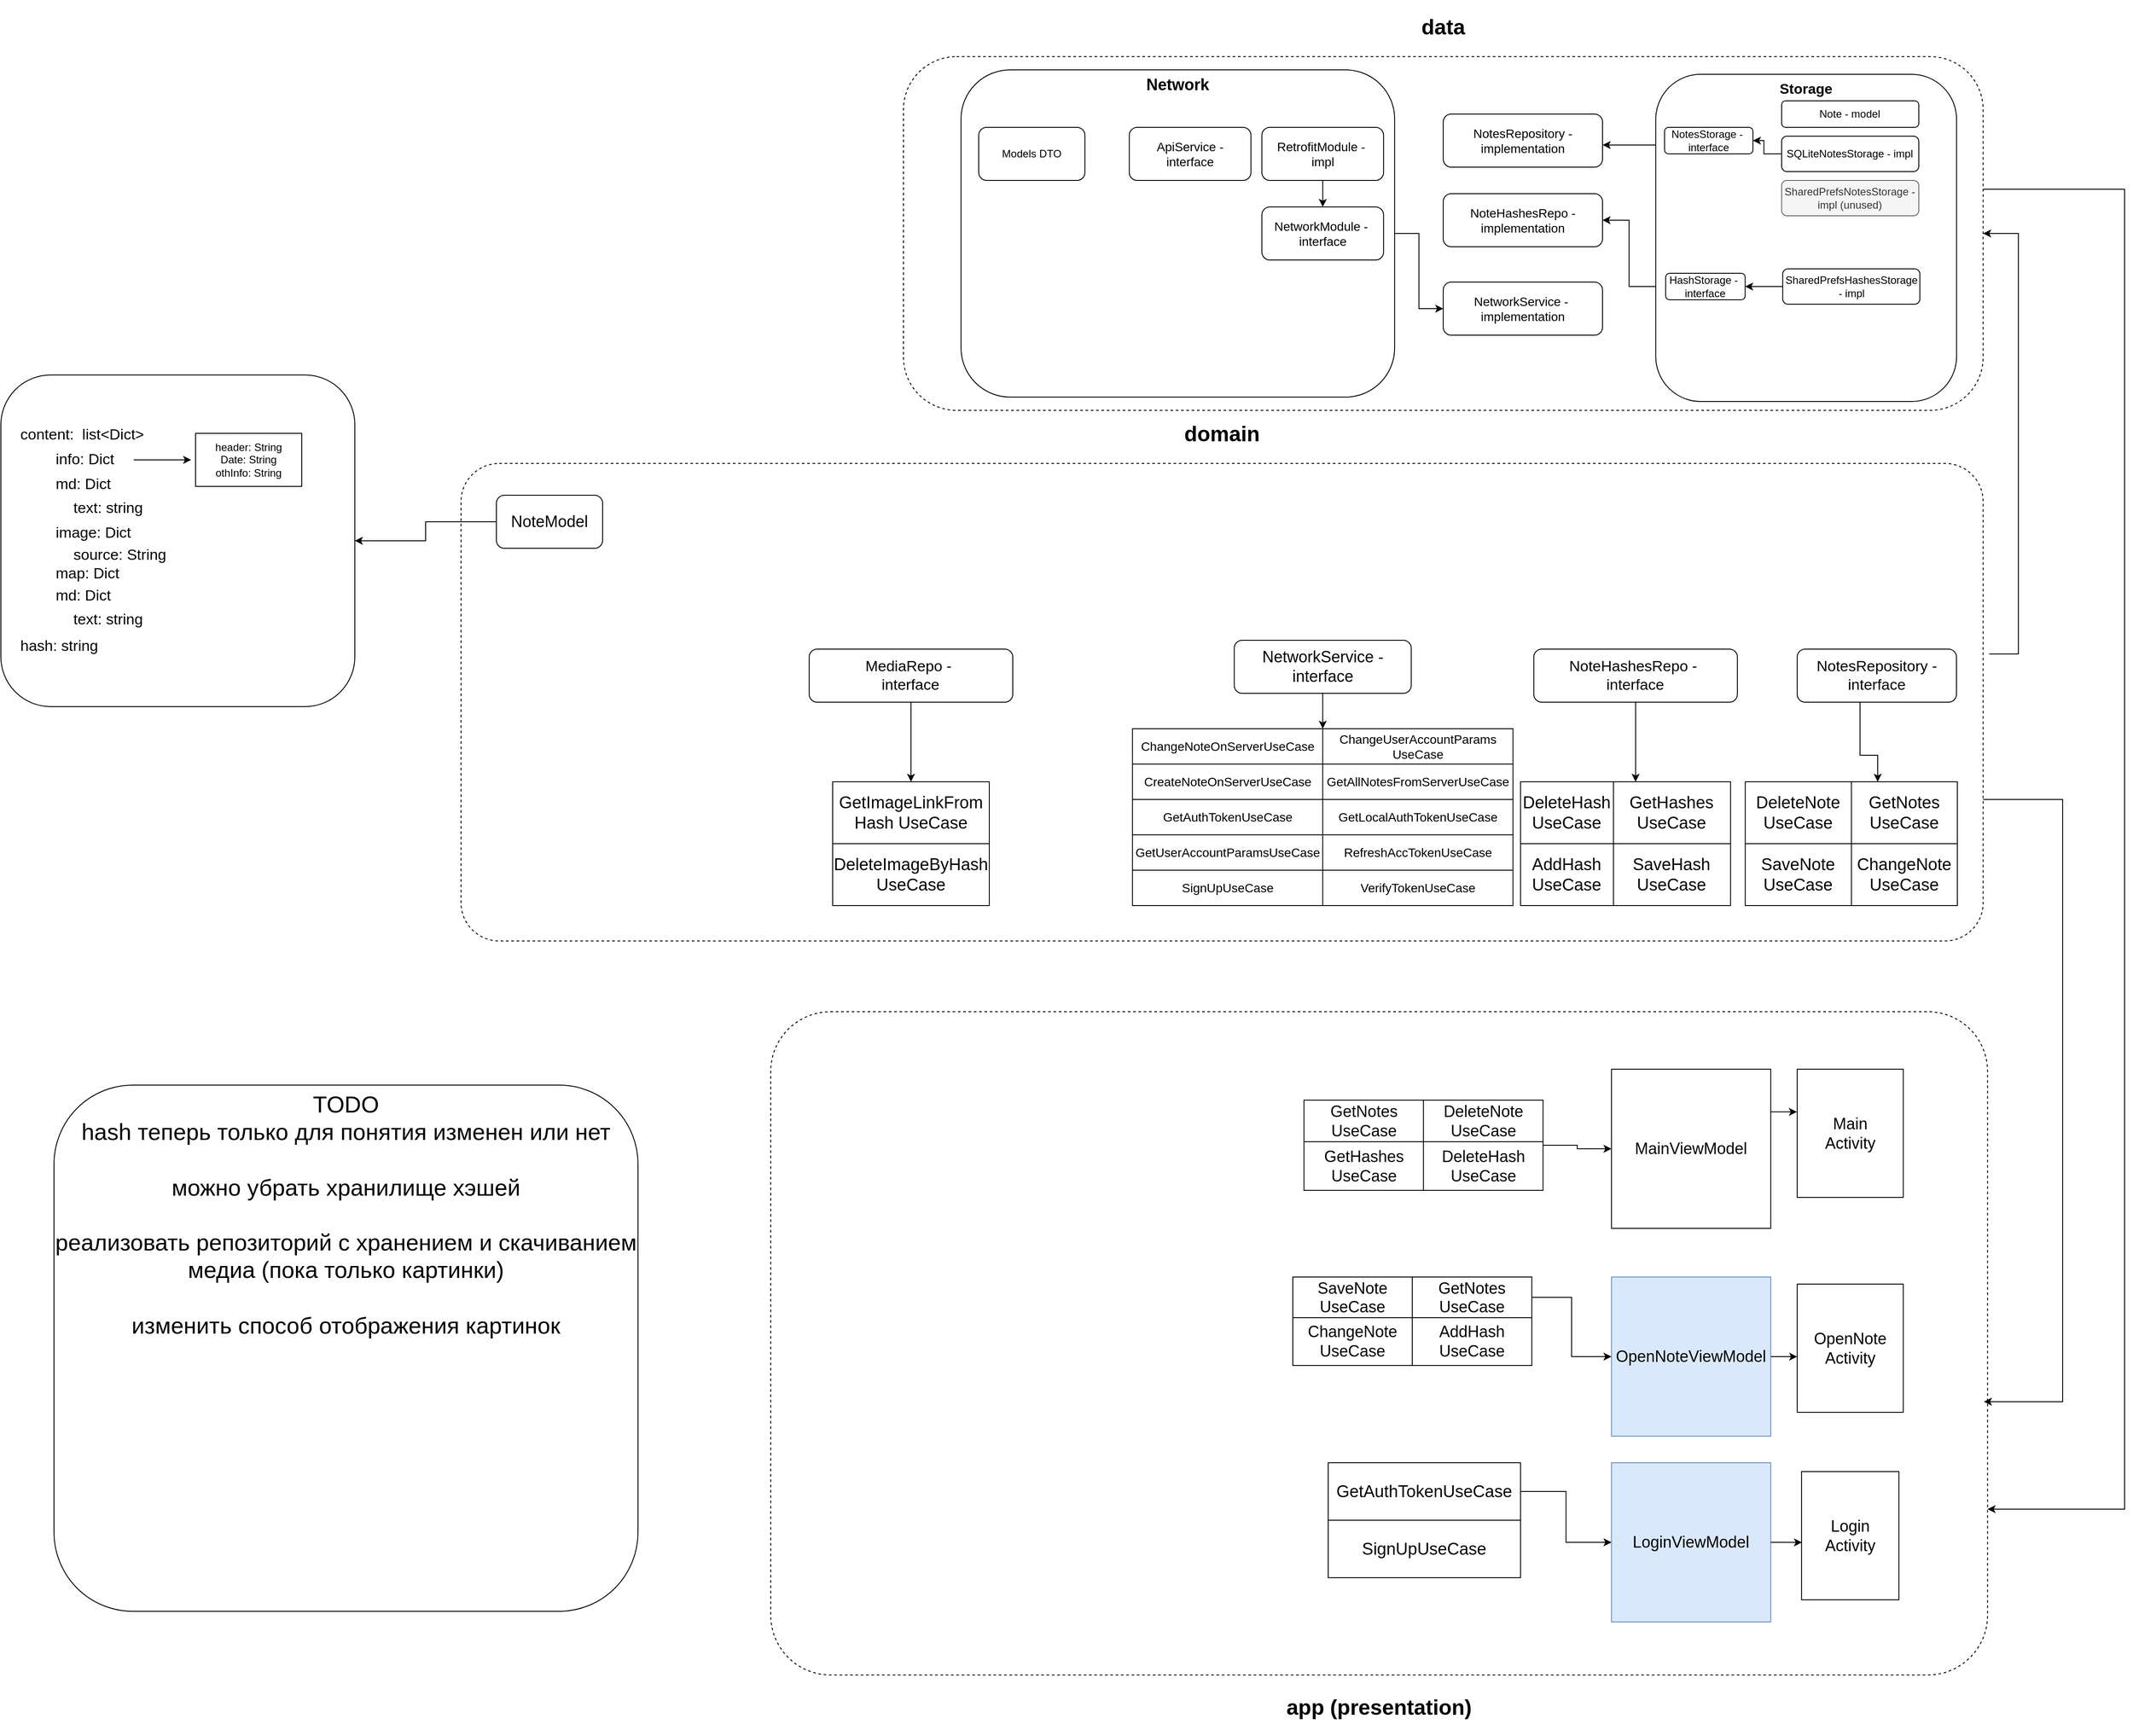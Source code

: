 <mxfile version="24.7.8">
  <diagram name="Page-1" id="bWyQzHT7sADIjTcHKPr8">
    <mxGraphModel dx="5285" dy="3310" grid="1" gridSize="10" guides="1" tooltips="1" connect="1" arrows="1" fold="1" page="1" pageScale="1" pageWidth="850" pageHeight="1100" math="0" shadow="0">
      <root>
        <mxCell id="0" />
        <mxCell id="1" parent="0" />
        <mxCell id="whq08JJ1iCR2-VEgyyAB-30" style="edgeStyle=orthogonalEdgeStyle;rounded=0;orthogonalLoop=1;jettySize=auto;html=1;entryX=1;entryY=0.5;entryDx=0;entryDy=0;exitX=1.004;exitY=0.399;exitDx=0;exitDy=0;exitPerimeter=0;" parent="1" source="whq08JJ1iCR2-VEgyyAB-1" target="whq08JJ1iCR2-VEgyyAB-4" edge="1">
          <mxGeometry relative="1" as="geometry">
            <mxPoint x="630.14" y="-606.842" as="targetPoint" />
            <Array as="points">
              <mxPoint x="630" y="-234" />
              <mxPoint x="630" y="-710" />
            </Array>
          </mxGeometry>
        </mxCell>
        <mxCell id="whq08JJ1iCR2-VEgyyAB-1" value="&lt;h1&gt;domain&lt;/h1&gt;" style="rounded=1;whiteSpace=wrap;html=1;arcSize=8;glass=0;shadow=0;dashed=1;verticalAlign=bottom;labelPosition=center;verticalLabelPosition=top;align=center;" parent="1" vertex="1">
          <mxGeometry x="-1130" y="-450" width="1720.14" height="540" as="geometry" />
        </mxCell>
        <mxCell id="whq08JJ1iCR2-VEgyyAB-2" value="&lt;h1&gt;&lt;br&gt;&lt;/h1&gt;" style="text;html=1;align=center;verticalAlign=middle;whiteSpace=wrap;rounded=0;" parent="1" vertex="1">
          <mxGeometry x="-237.36" y="-300" width="60" height="30" as="geometry" />
        </mxCell>
        <mxCell id="whq08JJ1iCR2-VEgyyAB-3" value="&lt;h1&gt;app (presentation)&lt;/h1&gt;" style="rounded=1;whiteSpace=wrap;html=1;dashed=1;labelPosition=center;verticalLabelPosition=bottom;align=center;verticalAlign=top;arcSize=9;" parent="1" vertex="1">
          <mxGeometry x="-780" y="170" width="1375.14" height="750" as="geometry" />
        </mxCell>
        <mxCell id="guHGlAooCnCdzS0gRjWN-18" style="edgeStyle=orthogonalEdgeStyle;rounded=0;orthogonalLoop=1;jettySize=auto;html=1;entryX=1;entryY=0.75;entryDx=0;entryDy=0;" parent="1" source="whq08JJ1iCR2-VEgyyAB-4" target="whq08JJ1iCR2-VEgyyAB-3" edge="1">
          <mxGeometry relative="1" as="geometry">
            <Array as="points">
              <mxPoint x="750" y="-760" />
              <mxPoint x="750" y="732" />
            </Array>
          </mxGeometry>
        </mxCell>
        <mxCell id="whq08JJ1iCR2-VEgyyAB-4" value="&lt;h1&gt;data&lt;/h1&gt;" style="rounded=1;whiteSpace=wrap;html=1;dashed=1;verticalAlign=bottom;labelPosition=center;verticalLabelPosition=top;align=center;" parent="1" vertex="1">
          <mxGeometry x="-630" y="-910" width="1220.14" height="400" as="geometry" />
        </mxCell>
        <mxCell id="whq08JJ1iCR2-VEgyyAB-6" value="&lt;h1&gt;&lt;br&gt;&lt;/h1&gt;" style="text;html=1;align=center;verticalAlign=middle;whiteSpace=wrap;rounded=0;" parent="1" vertex="1">
          <mxGeometry x="-97.36" y="-900" width="60" height="30" as="geometry" />
        </mxCell>
        <mxCell id="whq08JJ1iCR2-VEgyyAB-7" value="MainViewModel" style="whiteSpace=wrap;html=1;aspect=fixed;fontSize=18;" parent="1" vertex="1">
          <mxGeometry x="170.14" y="235" width="180" height="180" as="geometry" />
        </mxCell>
        <mxCell id="whq08JJ1iCR2-VEgyyAB-10" value="&lt;div&gt;Main&lt;/div&gt;Activity" style="rounded=0;whiteSpace=wrap;html=1;fontSize=18;" parent="1" vertex="1">
          <mxGeometry x="380" y="235" width="119.86" height="145" as="geometry" />
        </mxCell>
        <mxCell id="whq08JJ1iCR2-VEgyyAB-11" style="edgeStyle=orthogonalEdgeStyle;rounded=0;orthogonalLoop=1;jettySize=auto;html=1;entryX=-0.003;entryY=0.333;entryDx=0;entryDy=0;entryPerimeter=0;" parent="1" source="whq08JJ1iCR2-VEgyyAB-7" target="whq08JJ1iCR2-VEgyyAB-10" edge="1">
          <mxGeometry relative="1" as="geometry">
            <Array as="points">
              <mxPoint x="370" y="283" />
            </Array>
          </mxGeometry>
        </mxCell>
        <mxCell id="nJfbXMA3p8EvK4-jfLP--117" style="edgeStyle=orthogonalEdgeStyle;rounded=0;orthogonalLoop=1;jettySize=auto;html=1;" parent="1" source="whq08JJ1iCR2-VEgyyAB-14" target="2Rigy6pvWdA46O6RYZbQ-4" edge="1">
          <mxGeometry relative="1" as="geometry">
            <Array as="points">
              <mxPoint x="451.01" y="-120" />
              <mxPoint x="471.01" y="-120" />
            </Array>
          </mxGeometry>
        </mxCell>
        <mxCell id="whq08JJ1iCR2-VEgyyAB-14" value="NotesRepository - interface" style="rounded=1;whiteSpace=wrap;html=1;fontSize=17;" parent="1" vertex="1">
          <mxGeometry x="380" y="-240" width="180" height="60" as="geometry" />
        </mxCell>
        <mxCell id="whq08JJ1iCR2-VEgyyAB-15" value="NotesRepository - implementation" style="rounded=1;whiteSpace=wrap;html=1;fontSize=14;" parent="1" vertex="1">
          <mxGeometry x="-20" y="-845" width="180" height="60" as="geometry" />
        </mxCell>
        <mxCell id="WU_t1WJNDQDH6GQ1X1py-14" style="edgeStyle=orthogonalEdgeStyle;rounded=0;orthogonalLoop=1;jettySize=auto;html=1;entryX=1;entryY=0.5;entryDx=0;entryDy=0;" edge="1" parent="1" source="whq08JJ1iCR2-VEgyyAB-18" target="WU_t1WJNDQDH6GQ1X1py-1">
          <mxGeometry relative="1" as="geometry" />
        </mxCell>
        <mxCell id="whq08JJ1iCR2-VEgyyAB-18" value="NoteModel" style="rounded=1;whiteSpace=wrap;html=1;fontSize=18;" parent="1" vertex="1">
          <mxGeometry x="-1090" y="-414" width="120" height="60" as="geometry" />
        </mxCell>
        <mxCell id="whq08JJ1iCR2-VEgyyAB-25" style="edgeStyle=orthogonalEdgeStyle;rounded=0;orthogonalLoop=1;jettySize=auto;html=1;entryX=0.997;entryY=0.588;entryDx=0;entryDy=0;entryPerimeter=0;" parent="1" source="whq08JJ1iCR2-VEgyyAB-1" target="whq08JJ1iCR2-VEgyyAB-3" edge="1">
          <mxGeometry relative="1" as="geometry">
            <Array as="points">
              <mxPoint x="680" y="-70" />
              <mxPoint x="680" y="611" />
            </Array>
          </mxGeometry>
        </mxCell>
        <mxCell id="whq08JJ1iCR2-VEgyyAB-33" style="edgeStyle=orthogonalEdgeStyle;rounded=0;orthogonalLoop=1;jettySize=auto;html=1;" parent="1" source="whq08JJ1iCR2-VEgyyAB-31" target="whq08JJ1iCR2-VEgyyAB-15" edge="1">
          <mxGeometry relative="1" as="geometry">
            <Array as="points">
              <mxPoint x="160.14" y="-810" />
              <mxPoint x="160.14" y="-810" />
            </Array>
          </mxGeometry>
        </mxCell>
        <mxCell id="nJfbXMA3p8EvK4-jfLP--1" style="edgeStyle=orthogonalEdgeStyle;rounded=0;orthogonalLoop=1;jettySize=auto;html=1;" parent="1" source="whq08JJ1iCR2-VEgyyAB-31" target="wWPIFbEWPIT9Vw7m9ldX-9" edge="1">
          <mxGeometry relative="1" as="geometry">
            <Array as="points">
              <mxPoint x="190" y="-650" />
              <mxPoint x="190" y="-725" />
            </Array>
          </mxGeometry>
        </mxCell>
        <mxCell id="whq08JJ1iCR2-VEgyyAB-31" value="&lt;b style=&quot;font-size: 16px;&quot;&gt;Storage&lt;/b&gt;" style="rounded=1;whiteSpace=wrap;html=1;verticalAlign=top;" parent="1" vertex="1">
          <mxGeometry x="220.14" y="-890" width="340" height="370" as="geometry" />
        </mxCell>
        <mxCell id="whq08JJ1iCR2-VEgyyAB-34" value="Note - model" style="rounded=1;whiteSpace=wrap;html=1;" parent="1" vertex="1">
          <mxGeometry x="362.43" y="-860" width="155" height="30" as="geometry" />
        </mxCell>
        <mxCell id="whq08JJ1iCR2-VEgyyAB-35" value="NotesStorage -&amp;nbsp;&lt;div&gt;interface&lt;/div&gt;" style="rounded=1;whiteSpace=wrap;html=1;" parent="1" vertex="1">
          <mxGeometry x="230.14" y="-830" width="99.86" height="30" as="geometry" />
        </mxCell>
        <mxCell id="OPdqbs_uEPmFtpKM0oDJ-9" style="edgeStyle=orthogonalEdgeStyle;rounded=0;orthogonalLoop=1;jettySize=auto;html=1;" parent="1" source="whq08JJ1iCR2-VEgyyAB-36" target="whq08JJ1iCR2-VEgyyAB-35" edge="1">
          <mxGeometry relative="1" as="geometry" />
        </mxCell>
        <mxCell id="whq08JJ1iCR2-VEgyyAB-36" value="SQLiteNotesStorage - impl" style="rounded=1;whiteSpace=wrap;html=1;" parent="1" vertex="1">
          <mxGeometry x="362.43" y="-820" width="155" height="40" as="geometry" />
        </mxCell>
        <mxCell id="nJfbXMA3p8EvK4-jfLP--11" style="edgeStyle=orthogonalEdgeStyle;rounded=0;orthogonalLoop=1;jettySize=auto;html=1;" parent="1" source="wWPIFbEWPIT9Vw7m9ldX-1" target="nJfbXMA3p8EvK4-jfLP--5" edge="1">
          <mxGeometry relative="1" as="geometry">
            <Array as="points">
              <mxPoint x="147.36" y="-80" />
              <mxPoint x="147.36" y="-80" />
            </Array>
          </mxGeometry>
        </mxCell>
        <mxCell id="wWPIFbEWPIT9Vw7m9ldX-1" value="NoteHashesRepo -&amp;nbsp;&lt;div&gt;interface&lt;/div&gt;" style="rounded=1;whiteSpace=wrap;html=1;fontSize=17;" parent="1" vertex="1">
          <mxGeometry x="82.36" y="-240" width="230.07" height="60" as="geometry" />
        </mxCell>
        <mxCell id="wWPIFbEWPIT9Vw7m9ldX-9" value="NoteHashesRepo - implementation" style="rounded=1;whiteSpace=wrap;html=1;fontSize=14;" parent="1" vertex="1">
          <mxGeometry x="-20" y="-755" width="180" height="60" as="geometry" />
        </mxCell>
        <mxCell id="wWPIFbEWPIT9Vw7m9ldX-10" value="HashStorage -&amp;nbsp;&lt;div&gt;interface&lt;/div&gt;" style="rounded=1;whiteSpace=wrap;html=1;" parent="1" vertex="1">
          <mxGeometry x="231.36" y="-665" width="89.86" height="30" as="geometry" />
        </mxCell>
        <mxCell id="OPdqbs_uEPmFtpKM0oDJ-10" style="edgeStyle=orthogonalEdgeStyle;rounded=0;orthogonalLoop=1;jettySize=auto;html=1;" parent="1" source="wWPIFbEWPIT9Vw7m9ldX-12" target="wWPIFbEWPIT9Vw7m9ldX-10" edge="1">
          <mxGeometry relative="1" as="geometry" />
        </mxCell>
        <mxCell id="wWPIFbEWPIT9Vw7m9ldX-12" value="SharedPrefsHashesStorage - impl" style="rounded=1;whiteSpace=wrap;html=1;" parent="1" vertex="1">
          <mxGeometry x="363.65" y="-670" width="155" height="40" as="geometry" />
        </mxCell>
        <mxCell id="guHGlAooCnCdzS0gRjWN-1" value="OpenNoteViewModel" style="whiteSpace=wrap;html=1;aspect=fixed;fontSize=18;fillColor=#dae8fc;strokeColor=#6c8ebf;" parent="1" vertex="1">
          <mxGeometry x="170.14" y="470" width="180" height="180" as="geometry" />
        </mxCell>
        <mxCell id="guHGlAooCnCdzS0gRjWN-2" value="OpenNote&lt;div&gt;&lt;/div&gt;&lt;div&gt;Activity&lt;/div&gt;" style="rounded=0;whiteSpace=wrap;html=1;fontSize=18;" parent="1" vertex="1">
          <mxGeometry x="380" y="478" width="119.86" height="145" as="geometry" />
        </mxCell>
        <mxCell id="guHGlAooCnCdzS0gRjWN-10" style="edgeStyle=orthogonalEdgeStyle;rounded=0;orthogonalLoop=1;jettySize=auto;html=1;entryX=0;entryY=0.566;entryDx=0;entryDy=0;entryPerimeter=0;" parent="1" source="guHGlAooCnCdzS0gRjWN-1" target="guHGlAooCnCdzS0gRjWN-2" edge="1">
          <mxGeometry relative="1" as="geometry" />
        </mxCell>
        <mxCell id="guHGlAooCnCdzS0gRjWN-23" value="LoginViewModel" style="whiteSpace=wrap;html=1;aspect=fixed;fontSize=18;fillColor=#dae8fc;strokeColor=#6c8ebf;" parent="1" vertex="1">
          <mxGeometry x="170.14" y="680" width="180" height="180" as="geometry" />
        </mxCell>
        <mxCell id="guHGlAooCnCdzS0gRjWN-24" value="Login&lt;div&gt;Activity&lt;/div&gt;" style="rounded=0;whiteSpace=wrap;html=1;fontSize=18;" parent="1" vertex="1">
          <mxGeometry x="384.93" y="690" width="110" height="145" as="geometry" />
        </mxCell>
        <mxCell id="guHGlAooCnCdzS0gRjWN-26" style="edgeStyle=orthogonalEdgeStyle;rounded=0;orthogonalLoop=1;jettySize=auto;html=1;entryX=0.004;entryY=0.553;entryDx=0;entryDy=0;entryPerimeter=0;" parent="1" source="guHGlAooCnCdzS0gRjWN-23" target="guHGlAooCnCdzS0gRjWN-24" edge="1">
          <mxGeometry relative="1" as="geometry" />
        </mxCell>
        <mxCell id="OPdqbs_uEPmFtpKM0oDJ-5" style="edgeStyle=orthogonalEdgeStyle;rounded=0;orthogonalLoop=1;jettySize=auto;html=1;" parent="1" source="OPdqbs_uEPmFtpKM0oDJ-1" target="OPdqbs_uEPmFtpKM0oDJ-4" edge="1">
          <mxGeometry relative="1" as="geometry" />
        </mxCell>
        <mxCell id="OPdqbs_uEPmFtpKM0oDJ-1" value="Network" style="rounded=1;whiteSpace=wrap;html=1;verticalAlign=top;fontSize=18;fontStyle=1" parent="1" vertex="1">
          <mxGeometry x="-564.93" y="-895" width="490" height="370" as="geometry" />
        </mxCell>
        <mxCell id="WU_t1WJNDQDH6GQ1X1py-26" style="edgeStyle=orthogonalEdgeStyle;rounded=0;orthogonalLoop=1;jettySize=auto;html=1;" edge="1" parent="1" source="OPdqbs_uEPmFtpKM0oDJ-2" target="nJfbXMA3p8EvK4-jfLP--75">
          <mxGeometry relative="1" as="geometry">
            <Array as="points">
              <mxPoint x="-156" y="-140" />
              <mxPoint x="-156" y="-140" />
            </Array>
          </mxGeometry>
        </mxCell>
        <mxCell id="OPdqbs_uEPmFtpKM0oDJ-2" value="NetworkService&lt;span style=&quot;background-color: initial; font-size: 18px;&quot;&gt;&amp;nbsp;- interface&lt;/span&gt;" style="rounded=1;whiteSpace=wrap;html=1;fontSize=18;" parent="1" vertex="1">
          <mxGeometry x="-256.18" y="-250" width="200" height="60" as="geometry" />
        </mxCell>
        <mxCell id="OPdqbs_uEPmFtpKM0oDJ-4" value="NetworkService&amp;nbsp;-&amp;nbsp;&lt;div style=&quot;font-size: 14px;&quot;&gt;implementation&lt;/div&gt;" style="rounded=1;whiteSpace=wrap;html=1;fontSize=14;" parent="1" vertex="1">
          <mxGeometry x="-20" y="-655" width="180" height="60" as="geometry" />
        </mxCell>
        <mxCell id="OPdqbs_uEPmFtpKM0oDJ-6" value="NetworkModule -&amp;nbsp;&lt;div style=&quot;font-size: 14px;&quot;&gt;interface&lt;/div&gt;" style="rounded=1;whiteSpace=wrap;html=1;fontSize=14;" parent="1" vertex="1">
          <mxGeometry x="-224.93" y="-740" width="137.5" height="60" as="geometry" />
        </mxCell>
        <mxCell id="OPdqbs_uEPmFtpKM0oDJ-8" style="edgeStyle=orthogonalEdgeStyle;rounded=0;orthogonalLoop=1;jettySize=auto;html=1;" parent="1" source="OPdqbs_uEPmFtpKM0oDJ-7" target="OPdqbs_uEPmFtpKM0oDJ-6" edge="1">
          <mxGeometry relative="1" as="geometry" />
        </mxCell>
        <mxCell id="OPdqbs_uEPmFtpKM0oDJ-7" value="RetrofitModule -&amp;nbsp;&lt;div style=&quot;font-size: 14px;&quot;&gt;impl&lt;/div&gt;" style="rounded=1;whiteSpace=wrap;html=1;fontSize=14;" parent="1" vertex="1">
          <mxGeometry x="-224.93" y="-830" width="137.5" height="60" as="geometry" />
        </mxCell>
        <mxCell id="2Rigy6pvWdA46O6RYZbQ-2" value="ApiService -&lt;div&gt;interface&lt;/div&gt;" style="rounded=1;whiteSpace=wrap;html=1;fontSize=14;" parent="1" vertex="1">
          <mxGeometry x="-374.79" y="-830" width="137.5" height="60" as="geometry" />
        </mxCell>
        <mxCell id="2Rigy6pvWdA46O6RYZbQ-3" value="" style="shape=table;startSize=0;container=1;collapsible=0;childLayout=tableLayout;fontSize=16;fillColor=none;" parent="1" vertex="1">
          <mxGeometry x="321.29" y="-90" width="239.72" height="140" as="geometry" />
        </mxCell>
        <mxCell id="2Rigy6pvWdA46O6RYZbQ-4" value="" style="shape=tableRow;horizontal=0;startSize=0;swimlaneHead=0;swimlaneBody=0;strokeColor=inherit;top=0;left=0;bottom=0;right=0;collapsible=0;dropTarget=0;fillColor=none;points=[[0,0.5],[1,0.5]];portConstraint=eastwest;fontSize=16;" parent="2Rigy6pvWdA46O6RYZbQ-3" vertex="1">
          <mxGeometry width="239.72" height="70" as="geometry" />
        </mxCell>
        <mxCell id="2Rigy6pvWdA46O6RYZbQ-5" value="&lt;span style=&quot;font-size: 19px;&quot;&gt;Dele&lt;/span&gt;&lt;span style=&quot;font-size: 19px; background-color: initial;&quot;&gt;teNote&lt;/span&gt;&lt;div style=&quot;font-size: 19px;&quot;&gt;&lt;span style=&quot;font-size: 19px; background-color: initial;&quot;&gt;UseCase&lt;/span&gt;&lt;/div&gt;" style="shape=partialRectangle;html=1;whiteSpace=wrap;connectable=0;overflow=hidden;top=0;left=0;bottom=0;right=0;pointerEvents=1;fontSize=19;fillColor=none;" parent="2Rigy6pvWdA46O6RYZbQ-4" vertex="1">
          <mxGeometry width="120" height="70" as="geometry">
            <mxRectangle width="120" height="70" as="alternateBounds" />
          </mxGeometry>
        </mxCell>
        <mxCell id="2Rigy6pvWdA46O6RYZbQ-6" value="&lt;span style=&quot;font-size: 19px;&quot;&gt;GetNotes&lt;/span&gt;&lt;div style=&quot;font-size: 19px;&quot;&gt;&lt;span style=&quot;font-size: 19px;&quot;&gt;UseCase&lt;/span&gt;&lt;/div&gt;" style="shape=partialRectangle;html=1;whiteSpace=wrap;connectable=0;overflow=hidden;top=0;left=0;bottom=0;right=0;pointerEvents=1;fontSize=19;fillStyle=auto;shadow=0;fillColor=none;" parent="2Rigy6pvWdA46O6RYZbQ-4" vertex="1">
          <mxGeometry x="120" width="120" height="70" as="geometry">
            <mxRectangle width="120" height="70" as="alternateBounds" />
          </mxGeometry>
        </mxCell>
        <mxCell id="2Rigy6pvWdA46O6RYZbQ-8" value="" style="shape=tableRow;horizontal=0;startSize=0;swimlaneHead=0;swimlaneBody=0;strokeColor=inherit;top=0;left=0;bottom=0;right=0;collapsible=0;dropTarget=0;fillColor=none;points=[[0,0.5],[1,0.5]];portConstraint=eastwest;fontSize=16;" parent="2Rigy6pvWdA46O6RYZbQ-3" vertex="1">
          <mxGeometry y="70" width="239.72" height="70" as="geometry" />
        </mxCell>
        <mxCell id="2Rigy6pvWdA46O6RYZbQ-9" value="&lt;span style=&quot;font-size: 19px;&quot;&gt;SaveNote&lt;/span&gt;&lt;div style=&quot;font-size: 19px;&quot;&gt;&lt;span style=&quot;font-size: 19px;&quot;&gt;UseCase&lt;/span&gt;&lt;/div&gt;" style="shape=partialRectangle;html=1;whiteSpace=wrap;connectable=0;overflow=hidden;top=0;left=0;bottom=0;right=0;pointerEvents=1;fontSize=19;fillColor=none;" parent="2Rigy6pvWdA46O6RYZbQ-8" vertex="1">
          <mxGeometry width="120" height="70" as="geometry">
            <mxRectangle width="120" height="70" as="alternateBounds" />
          </mxGeometry>
        </mxCell>
        <mxCell id="2Rigy6pvWdA46O6RYZbQ-10" value="&lt;span style=&quot;font-size: 19px;&quot;&gt;ChangeNote&lt;/span&gt;&lt;div style=&quot;font-size: 19px;&quot;&gt;&lt;span style=&quot;font-size: 19px;&quot;&gt;UseCase&lt;/span&gt;&lt;/div&gt;" style="shape=partialRectangle;html=1;whiteSpace=wrap;connectable=0;overflow=hidden;top=0;left=0;bottom=0;right=0;pointerEvents=1;fontSize=19;fillColor=none;" parent="2Rigy6pvWdA46O6RYZbQ-8" vertex="1">
          <mxGeometry x="120" width="120" height="70" as="geometry">
            <mxRectangle width="120" height="70" as="alternateBounds" />
          </mxGeometry>
        </mxCell>
        <mxCell id="2Rigy6pvWdA46O6RYZbQ-23" value="Models DTO" style="rounded=1;whiteSpace=wrap;html=1;" parent="1" vertex="1">
          <mxGeometry x="-544.93" y="-830" width="120" height="60" as="geometry" />
        </mxCell>
        <mxCell id="nJfbXMA3p8EvK4-jfLP--2" value="SharedPrefsNotesStorage - impl (unused)" style="rounded=1;whiteSpace=wrap;html=1;fillColor=#f5f5f5;strokeColor=#666666;fontColor=#333333;" parent="1" vertex="1">
          <mxGeometry x="362.43" y="-770" width="155" height="40" as="geometry" />
        </mxCell>
        <mxCell id="nJfbXMA3p8EvK4-jfLP--4" value="" style="shape=table;startSize=0;container=1;collapsible=0;childLayout=tableLayout;fontSize=16;fillColor=none;" parent="1" vertex="1">
          <mxGeometry x="67.36" y="-90" width="237.36" height="140" as="geometry" />
        </mxCell>
        <mxCell id="nJfbXMA3p8EvK4-jfLP--5" value="" style="shape=tableRow;horizontal=0;startSize=0;swimlaneHead=0;swimlaneBody=0;strokeColor=inherit;top=0;left=0;bottom=0;right=0;collapsible=0;dropTarget=0;fillColor=none;points=[[0,0.5],[1,0.5]];portConstraint=eastwest;fontSize=16;" parent="nJfbXMA3p8EvK4-jfLP--4" vertex="1">
          <mxGeometry width="237.36" height="70" as="geometry" />
        </mxCell>
        <mxCell id="nJfbXMA3p8EvK4-jfLP--6" value="&lt;span style=&quot;font-size: 19px;&quot;&gt;DeleteHash&lt;/span&gt;&lt;div style=&quot;font-size: 19px;&quot;&gt;&lt;span style=&quot;font-size: 19px;&quot;&gt;UseCase&lt;/span&gt;&lt;br style=&quot;font-size: 19px;&quot;&gt;&lt;/div&gt;" style="shape=partialRectangle;html=1;whiteSpace=wrap;connectable=0;strokeColor=inherit;overflow=hidden;fillColor=none;top=0;left=0;bottom=0;right=0;pointerEvents=1;fontSize=19;" parent="nJfbXMA3p8EvK4-jfLP--5" vertex="1">
          <mxGeometry width="105" height="70" as="geometry">
            <mxRectangle width="105" height="70" as="alternateBounds" />
          </mxGeometry>
        </mxCell>
        <mxCell id="nJfbXMA3p8EvK4-jfLP--7" value="&lt;span style=&quot;font-size: 19px;&quot;&gt;GetHashes&lt;/span&gt;&lt;div style=&quot;font-size: 19px;&quot;&gt;&lt;span style=&quot;font-size: 19px;&quot;&gt;UseCase&lt;/span&gt;&lt;br style=&quot;font-size: 19px;&quot;&gt;&lt;/div&gt;" style="shape=partialRectangle;html=1;whiteSpace=wrap;connectable=0;overflow=hidden;top=0;left=0;bottom=0;right=0;pointerEvents=1;fontSize=19;fillStyle=hatch;shadow=0;fillColor=none;" parent="nJfbXMA3p8EvK4-jfLP--5" vertex="1">
          <mxGeometry x="105" width="132" height="70" as="geometry">
            <mxRectangle width="132" height="70" as="alternateBounds" />
          </mxGeometry>
        </mxCell>
        <mxCell id="nJfbXMA3p8EvK4-jfLP--8" value="" style="shape=tableRow;horizontal=0;startSize=0;swimlaneHead=0;swimlaneBody=0;strokeColor=inherit;top=0;left=0;bottom=0;right=0;collapsible=0;dropTarget=0;fillColor=none;points=[[0,0.5],[1,0.5]];portConstraint=eastwest;fontSize=16;" parent="nJfbXMA3p8EvK4-jfLP--4" vertex="1">
          <mxGeometry y="70" width="237.36" height="70" as="geometry" />
        </mxCell>
        <mxCell id="nJfbXMA3p8EvK4-jfLP--9" value="&lt;span style=&quot;font-size: 19px;&quot;&gt;AddHash&lt;/span&gt;&lt;div style=&quot;font-size: 19px;&quot;&gt;&lt;span style=&quot;font-size: 19px;&quot;&gt;UseCase&lt;/span&gt;&lt;br style=&quot;font-size: 19px;&quot;&gt;&lt;/div&gt;" style="shape=partialRectangle;html=1;whiteSpace=wrap;connectable=0;overflow=hidden;top=0;left=0;bottom=0;right=0;pointerEvents=1;fontSize=19;fillColor=none;" parent="nJfbXMA3p8EvK4-jfLP--8" vertex="1">
          <mxGeometry width="105" height="70" as="geometry">
            <mxRectangle width="105" height="70" as="alternateBounds" />
          </mxGeometry>
        </mxCell>
        <mxCell id="nJfbXMA3p8EvK4-jfLP--10" value="&lt;span style=&quot;font-size: 19px;&quot;&gt;SaveHash&lt;/span&gt;&lt;div style=&quot;font-size: 19px;&quot;&gt;&lt;span style=&quot;font-size: 19px;&quot;&gt;UseCase&lt;/span&gt;&lt;br style=&quot;font-size: 19px;&quot;&gt;&lt;/div&gt;" style="shape=partialRectangle;html=1;whiteSpace=wrap;connectable=0;overflow=hidden;top=0;left=0;bottom=0;right=0;pointerEvents=1;fontSize=19;fillColor=none;" parent="nJfbXMA3p8EvK4-jfLP--8" vertex="1">
          <mxGeometry x="105" width="132" height="70" as="geometry">
            <mxRectangle width="132" height="70" as="alternateBounds" />
          </mxGeometry>
        </mxCell>
        <mxCell id="nJfbXMA3p8EvK4-jfLP--74" value="" style="shape=table;startSize=0;container=1;collapsible=0;childLayout=tableLayout;" parent="1" vertex="1">
          <mxGeometry x="-371.18" y="-150" width="430" height="200" as="geometry" />
        </mxCell>
        <mxCell id="nJfbXMA3p8EvK4-jfLP--75" value="" style="shape=tableRow;horizontal=0;startSize=0;swimlaneHead=0;swimlaneBody=0;strokeColor=inherit;top=0;left=0;bottom=0;right=0;collapsible=0;dropTarget=0;fillColor=none;points=[[0,0.5],[1,0.5]];portConstraint=eastwest;" parent="nJfbXMA3p8EvK4-jfLP--74" vertex="1">
          <mxGeometry width="430" height="40" as="geometry" />
        </mxCell>
        <mxCell id="nJfbXMA3p8EvK4-jfLP--76" value="ChangeNoteOnServerUseCase" style="shape=partialRectangle;html=1;whiteSpace=wrap;connectable=0;strokeColor=inherit;overflow=hidden;fillColor=none;top=0;left=0;bottom=0;right=0;pointerEvents=1;fontSize=14;" parent="nJfbXMA3p8EvK4-jfLP--75" vertex="1">
          <mxGeometry width="215" height="40" as="geometry">
            <mxRectangle width="215" height="40" as="alternateBounds" />
          </mxGeometry>
        </mxCell>
        <mxCell id="nJfbXMA3p8EvK4-jfLP--77" value="ChangeUserAccountParams&lt;div style=&quot;font-size: 14px;&quot;&gt;UseCase&lt;/div&gt;" style="shape=partialRectangle;html=1;whiteSpace=wrap;connectable=0;strokeColor=inherit;overflow=hidden;fillColor=none;top=0;left=0;bottom=0;right=0;pointerEvents=1;fontSize=14;" parent="nJfbXMA3p8EvK4-jfLP--75" vertex="1">
          <mxGeometry x="215" width="215" height="40" as="geometry">
            <mxRectangle width="215" height="40" as="alternateBounds" />
          </mxGeometry>
        </mxCell>
        <mxCell id="nJfbXMA3p8EvK4-jfLP--78" value="" style="shape=tableRow;horizontal=0;startSize=0;swimlaneHead=0;swimlaneBody=0;strokeColor=inherit;top=0;left=0;bottom=0;right=0;collapsible=0;dropTarget=0;fillColor=none;points=[[0,0.5],[1,0.5]];portConstraint=eastwest;" parent="nJfbXMA3p8EvK4-jfLP--74" vertex="1">
          <mxGeometry y="40" width="430" height="40" as="geometry" />
        </mxCell>
        <mxCell id="nJfbXMA3p8EvK4-jfLP--79" value="CreateNoteOnServerUseCase" style="shape=partialRectangle;html=1;whiteSpace=wrap;connectable=0;strokeColor=inherit;overflow=hidden;fillColor=none;top=0;left=0;bottom=0;right=0;pointerEvents=1;fontSize=14;" parent="nJfbXMA3p8EvK4-jfLP--78" vertex="1">
          <mxGeometry width="215" height="40" as="geometry">
            <mxRectangle width="215" height="40" as="alternateBounds" />
          </mxGeometry>
        </mxCell>
        <mxCell id="nJfbXMA3p8EvK4-jfLP--80" value="GetAllNotesFromServerUseCase" style="shape=partialRectangle;html=1;whiteSpace=wrap;connectable=0;strokeColor=inherit;overflow=hidden;fillColor=none;top=0;left=0;bottom=0;right=0;pointerEvents=1;fontSize=14;" parent="nJfbXMA3p8EvK4-jfLP--78" vertex="1">
          <mxGeometry x="215" width="215" height="40" as="geometry">
            <mxRectangle width="215" height="40" as="alternateBounds" />
          </mxGeometry>
        </mxCell>
        <mxCell id="nJfbXMA3p8EvK4-jfLP--81" value="" style="shape=tableRow;horizontal=0;startSize=0;swimlaneHead=0;swimlaneBody=0;strokeColor=inherit;top=0;left=0;bottom=0;right=0;collapsible=0;dropTarget=0;fillColor=none;points=[[0,0.5],[1,0.5]];portConstraint=eastwest;" parent="nJfbXMA3p8EvK4-jfLP--74" vertex="1">
          <mxGeometry y="80" width="430" height="40" as="geometry" />
        </mxCell>
        <mxCell id="nJfbXMA3p8EvK4-jfLP--82" value="GetAuthTokenUseCase" style="shape=partialRectangle;html=1;whiteSpace=wrap;connectable=0;strokeColor=inherit;overflow=hidden;fillColor=none;top=0;left=0;bottom=0;right=0;pointerEvents=1;fontSize=14;" parent="nJfbXMA3p8EvK4-jfLP--81" vertex="1">
          <mxGeometry width="215" height="40" as="geometry">
            <mxRectangle width="215" height="40" as="alternateBounds" />
          </mxGeometry>
        </mxCell>
        <mxCell id="nJfbXMA3p8EvK4-jfLP--83" value="GetLocalAuthTokenUseCase" style="shape=partialRectangle;html=1;whiteSpace=wrap;connectable=0;strokeColor=inherit;overflow=hidden;fillColor=none;top=0;left=0;bottom=0;right=0;pointerEvents=1;fontSize=14;" parent="nJfbXMA3p8EvK4-jfLP--81" vertex="1">
          <mxGeometry x="215" width="215" height="40" as="geometry">
            <mxRectangle width="215" height="40" as="alternateBounds" />
          </mxGeometry>
        </mxCell>
        <mxCell id="nJfbXMA3p8EvK4-jfLP--84" value="" style="shape=tableRow;horizontal=0;startSize=0;swimlaneHead=0;swimlaneBody=0;strokeColor=inherit;top=0;left=0;bottom=0;right=0;collapsible=0;dropTarget=0;fillColor=none;points=[[0,0.5],[1,0.5]];portConstraint=eastwest;" parent="nJfbXMA3p8EvK4-jfLP--74" vertex="1">
          <mxGeometry y="120" width="430" height="40" as="geometry" />
        </mxCell>
        <mxCell id="nJfbXMA3p8EvK4-jfLP--85" value="GetUserAccountParamsUseCase" style="shape=partialRectangle;html=1;whiteSpace=wrap;connectable=0;strokeColor=inherit;overflow=hidden;fillColor=none;top=0;left=0;bottom=0;right=0;pointerEvents=1;fontSize=14;" parent="nJfbXMA3p8EvK4-jfLP--84" vertex="1">
          <mxGeometry width="215" height="40" as="geometry">
            <mxRectangle width="215" height="40" as="alternateBounds" />
          </mxGeometry>
        </mxCell>
        <mxCell id="nJfbXMA3p8EvK4-jfLP--86" value="RefreshAccTokenUseCase" style="shape=partialRectangle;html=1;whiteSpace=wrap;connectable=0;strokeColor=inherit;overflow=hidden;fillColor=none;top=0;left=0;bottom=0;right=0;pointerEvents=1;fontSize=14;" parent="nJfbXMA3p8EvK4-jfLP--84" vertex="1">
          <mxGeometry x="215" width="215" height="40" as="geometry">
            <mxRectangle width="215" height="40" as="alternateBounds" />
          </mxGeometry>
        </mxCell>
        <mxCell id="nJfbXMA3p8EvK4-jfLP--87" value="" style="shape=tableRow;horizontal=0;startSize=0;swimlaneHead=0;swimlaneBody=0;strokeColor=inherit;top=0;left=0;bottom=0;right=0;collapsible=0;dropTarget=0;fillColor=none;points=[[0,0.5],[1,0.5]];portConstraint=eastwest;" parent="nJfbXMA3p8EvK4-jfLP--74" vertex="1">
          <mxGeometry y="160" width="430" height="40" as="geometry" />
        </mxCell>
        <mxCell id="nJfbXMA3p8EvK4-jfLP--88" value="SignUpUseCase" style="shape=partialRectangle;html=1;whiteSpace=wrap;connectable=0;strokeColor=inherit;overflow=hidden;fillColor=none;top=0;left=0;bottom=0;right=0;pointerEvents=1;fontSize=14;" parent="nJfbXMA3p8EvK4-jfLP--87" vertex="1">
          <mxGeometry width="215" height="40" as="geometry">
            <mxRectangle width="215" height="40" as="alternateBounds" />
          </mxGeometry>
        </mxCell>
        <mxCell id="nJfbXMA3p8EvK4-jfLP--89" value="VerifyTokenUseCase" style="shape=partialRectangle;html=1;whiteSpace=wrap;connectable=0;strokeColor=inherit;overflow=hidden;fillColor=none;top=0;left=0;bottom=0;right=0;pointerEvents=1;fontSize=14;" parent="nJfbXMA3p8EvK4-jfLP--87" vertex="1">
          <mxGeometry x="215" width="215" height="40" as="geometry">
            <mxRectangle width="215" height="40" as="alternateBounds" />
          </mxGeometry>
        </mxCell>
        <mxCell id="nJfbXMA3p8EvK4-jfLP--91" value="" style="shape=table;startSize=0;container=1;collapsible=0;childLayout=tableLayout;fontSize=16;" parent="1" vertex="1">
          <mxGeometry x="-150.0" y="680" width="217.36" height="130" as="geometry" />
        </mxCell>
        <mxCell id="nJfbXMA3p8EvK4-jfLP--92" value="" style="shape=tableRow;horizontal=0;startSize=0;swimlaneHead=0;swimlaneBody=0;strokeColor=inherit;top=0;left=0;bottom=0;right=0;collapsible=0;dropTarget=0;fillColor=none;points=[[0,0.5],[1,0.5]];portConstraint=eastwest;" parent="nJfbXMA3p8EvK4-jfLP--91" vertex="1">
          <mxGeometry width="217.36" height="65" as="geometry" />
        </mxCell>
        <mxCell id="nJfbXMA3p8EvK4-jfLP--93" value="GetAuthTokenUseCase" style="shape=partialRectangle;html=1;whiteSpace=wrap;connectable=0;strokeColor=inherit;overflow=hidden;fillColor=none;top=0;left=0;bottom=0;right=0;pointerEvents=1;fontSize=19;" parent="nJfbXMA3p8EvK4-jfLP--92" vertex="1">
          <mxGeometry width="217" height="65" as="geometry">
            <mxRectangle width="217" height="65" as="alternateBounds" />
          </mxGeometry>
        </mxCell>
        <mxCell id="nJfbXMA3p8EvK4-jfLP--94" value="" style="shape=tableRow;horizontal=0;startSize=0;swimlaneHead=0;swimlaneBody=0;strokeColor=inherit;top=0;left=0;bottom=0;right=0;collapsible=0;dropTarget=0;fillColor=none;points=[[0,0.5],[1,0.5]];portConstraint=eastwest;" parent="nJfbXMA3p8EvK4-jfLP--91" vertex="1">
          <mxGeometry y="65" width="217.36" height="65" as="geometry" />
        </mxCell>
        <mxCell id="nJfbXMA3p8EvK4-jfLP--95" value="SignUpUseCase" style="shape=partialRectangle;html=1;whiteSpace=wrap;connectable=0;strokeColor=inherit;overflow=hidden;fillColor=none;top=0;left=0;bottom=0;right=0;pointerEvents=1;fontSize=19;" parent="nJfbXMA3p8EvK4-jfLP--94" vertex="1">
          <mxGeometry width="217" height="65" as="geometry">
            <mxRectangle width="217" height="65" as="alternateBounds" />
          </mxGeometry>
        </mxCell>
        <mxCell id="nJfbXMA3p8EvK4-jfLP--97" value="" style="shape=table;startSize=0;container=1;collapsible=0;childLayout=tableLayout;" parent="1" vertex="1">
          <mxGeometry x="-190" y="470" width="270.14" height="100" as="geometry" />
        </mxCell>
        <mxCell id="nJfbXMA3p8EvK4-jfLP--98" value="" style="shape=tableRow;horizontal=0;startSize=0;swimlaneHead=0;swimlaneBody=0;strokeColor=inherit;top=0;left=0;bottom=0;right=0;collapsible=0;dropTarget=0;fillColor=none;points=[[0,0.5],[1,0.5]];portConstraint=eastwest;" parent="nJfbXMA3p8EvK4-jfLP--97" vertex="1">
          <mxGeometry width="270.14" height="46" as="geometry" />
        </mxCell>
        <mxCell id="nJfbXMA3p8EvK4-jfLP--99" value="SaveNote&lt;div style=&quot;font-size: 18px;&quot;&gt;&lt;span style=&quot;font-size: 18px;&quot;&gt;UseCase&lt;/span&gt;&lt;/div&gt;" style="shape=partialRectangle;html=1;whiteSpace=wrap;connectable=0;strokeColor=inherit;overflow=hidden;fillColor=none;top=0;left=0;bottom=0;right=0;pointerEvents=1;fontSize=18;" parent="nJfbXMA3p8EvK4-jfLP--98" vertex="1">
          <mxGeometry width="135" height="46" as="geometry">
            <mxRectangle width="135" height="46" as="alternateBounds" />
          </mxGeometry>
        </mxCell>
        <mxCell id="nJfbXMA3p8EvK4-jfLP--100" value="GetNotes&lt;div style=&quot;font-size: 18px;&quot;&gt;&lt;span style=&quot;font-size: 18px;&quot;&gt;UseCase&lt;/span&gt;&lt;/div&gt;" style="shape=partialRectangle;html=1;whiteSpace=wrap;connectable=0;strokeColor=inherit;overflow=hidden;fillColor=none;top=0;left=0;bottom=0;right=0;pointerEvents=1;fontSize=18;" parent="nJfbXMA3p8EvK4-jfLP--98" vertex="1">
          <mxGeometry x="135" width="135" height="46" as="geometry">
            <mxRectangle width="135" height="46" as="alternateBounds" />
          </mxGeometry>
        </mxCell>
        <mxCell id="nJfbXMA3p8EvK4-jfLP--101" value="" style="shape=tableRow;horizontal=0;startSize=0;swimlaneHead=0;swimlaneBody=0;strokeColor=inherit;top=0;left=0;bottom=0;right=0;collapsible=0;dropTarget=0;fillColor=none;points=[[0,0.5],[1,0.5]];portConstraint=eastwest;" parent="nJfbXMA3p8EvK4-jfLP--97" vertex="1">
          <mxGeometry y="46" width="270.14" height="54" as="geometry" />
        </mxCell>
        <mxCell id="nJfbXMA3p8EvK4-jfLP--102" value="ChangeNote&lt;div style=&quot;font-size: 18px;&quot;&gt;&lt;span style=&quot;font-size: 18px;&quot;&gt;UseCase&lt;/span&gt;&lt;/div&gt;" style="shape=partialRectangle;html=1;whiteSpace=wrap;connectable=0;strokeColor=inherit;overflow=hidden;fillColor=none;top=0;left=0;bottom=0;right=0;pointerEvents=1;fontSize=18;" parent="nJfbXMA3p8EvK4-jfLP--101" vertex="1">
          <mxGeometry width="135" height="54" as="geometry">
            <mxRectangle width="135" height="54" as="alternateBounds" />
          </mxGeometry>
        </mxCell>
        <mxCell id="nJfbXMA3p8EvK4-jfLP--103" value="AddHash&lt;div style=&quot;font-size: 18px;&quot;&gt;&lt;span style=&quot;font-size: 18px;&quot;&gt;UseCase&lt;/span&gt;&lt;/div&gt;" style="shape=partialRectangle;html=1;whiteSpace=wrap;connectable=0;strokeColor=inherit;overflow=hidden;fillColor=none;top=0;left=0;bottom=0;right=0;pointerEvents=1;fontSize=18;" parent="nJfbXMA3p8EvK4-jfLP--101" vertex="1">
          <mxGeometry x="135" width="135" height="54" as="geometry">
            <mxRectangle width="135" height="54" as="alternateBounds" />
          </mxGeometry>
        </mxCell>
        <mxCell id="nJfbXMA3p8EvK4-jfLP--107" style="edgeStyle=orthogonalEdgeStyle;rounded=0;orthogonalLoop=1;jettySize=auto;html=1;" parent="1" source="nJfbXMA3p8EvK4-jfLP--98" target="guHGlAooCnCdzS0gRjWN-1" edge="1">
          <mxGeometry relative="1" as="geometry" />
        </mxCell>
        <mxCell id="nJfbXMA3p8EvK4-jfLP--108" style="edgeStyle=orthogonalEdgeStyle;rounded=0;orthogonalLoop=1;jettySize=auto;html=1;" parent="1" source="nJfbXMA3p8EvK4-jfLP--92" target="guHGlAooCnCdzS0gRjWN-23" edge="1">
          <mxGeometry relative="1" as="geometry" />
        </mxCell>
        <mxCell id="nJfbXMA3p8EvK4-jfLP--116" style="edgeStyle=orthogonalEdgeStyle;rounded=0;orthogonalLoop=1;jettySize=auto;html=1;" parent="1" source="nJfbXMA3p8EvK4-jfLP--109" target="whq08JJ1iCR2-VEgyyAB-7" edge="1">
          <mxGeometry relative="1" as="geometry" />
        </mxCell>
        <mxCell id="nJfbXMA3p8EvK4-jfLP--109" value="" style="shape=table;startSize=0;container=1;collapsible=0;childLayout=tableLayout;" parent="1" vertex="1">
          <mxGeometry x="-177.36" y="270" width="270.14" height="102" as="geometry" />
        </mxCell>
        <mxCell id="nJfbXMA3p8EvK4-jfLP--110" value="" style="shape=tableRow;horizontal=0;startSize=0;swimlaneHead=0;swimlaneBody=0;strokeColor=inherit;top=0;left=0;bottom=0;right=0;collapsible=0;dropTarget=0;fillColor=none;points=[[0,0.5],[1,0.5]];portConstraint=eastwest;" parent="nJfbXMA3p8EvK4-jfLP--109" vertex="1">
          <mxGeometry width="270.14" height="47" as="geometry" />
        </mxCell>
        <mxCell id="nJfbXMA3p8EvK4-jfLP--111" value="GetNotes&lt;div style=&quot;font-size: 18px;&quot;&gt;&lt;span style=&quot;font-size: 18px;&quot;&gt;UseCase&lt;/span&gt;&lt;/div&gt;" style="shape=partialRectangle;html=1;whiteSpace=wrap;connectable=0;strokeColor=inherit;overflow=hidden;fillColor=none;top=0;left=0;bottom=0;right=0;pointerEvents=1;fontSize=18;" parent="nJfbXMA3p8EvK4-jfLP--110" vertex="1">
          <mxGeometry width="135" height="47" as="geometry">
            <mxRectangle width="135" height="47" as="alternateBounds" />
          </mxGeometry>
        </mxCell>
        <mxCell id="nJfbXMA3p8EvK4-jfLP--112" value="Dele&lt;span style=&quot;background-color: initial; font-size: 18px;&quot;&gt;teNote&lt;/span&gt;&lt;div style=&quot;font-size: 18px;&quot;&gt;&lt;span style=&quot;font-size: 18px; background-color: initial;&quot;&gt;UseCase&lt;/span&gt;&lt;/div&gt;" style="shape=partialRectangle;html=1;whiteSpace=wrap;connectable=0;strokeColor=inherit;overflow=hidden;fillColor=none;top=0;left=0;bottom=0;right=0;pointerEvents=1;fontSize=18;" parent="nJfbXMA3p8EvK4-jfLP--110" vertex="1">
          <mxGeometry x="135" width="135" height="47" as="geometry">
            <mxRectangle width="135" height="47" as="alternateBounds" />
          </mxGeometry>
        </mxCell>
        <mxCell id="nJfbXMA3p8EvK4-jfLP--113" value="" style="shape=tableRow;horizontal=0;startSize=0;swimlaneHead=0;swimlaneBody=0;strokeColor=inherit;top=0;left=0;bottom=0;right=0;collapsible=0;dropTarget=0;fillColor=none;points=[[0,0.5],[1,0.5]];portConstraint=eastwest;" parent="nJfbXMA3p8EvK4-jfLP--109" vertex="1">
          <mxGeometry y="47" width="270.14" height="55" as="geometry" />
        </mxCell>
        <mxCell id="nJfbXMA3p8EvK4-jfLP--114" value="GetHashes&lt;div style=&quot;font-size: 18px;&quot;&gt;&lt;span style=&quot;font-size: 18px;&quot;&gt;UseCase&lt;/span&gt;&lt;/div&gt;" style="shape=partialRectangle;html=1;whiteSpace=wrap;connectable=0;strokeColor=inherit;overflow=hidden;fillColor=none;top=0;left=0;bottom=0;right=0;pointerEvents=1;fontSize=18;" parent="nJfbXMA3p8EvK4-jfLP--113" vertex="1">
          <mxGeometry width="135" height="55" as="geometry">
            <mxRectangle width="135" height="55" as="alternateBounds" />
          </mxGeometry>
        </mxCell>
        <mxCell id="nJfbXMA3p8EvK4-jfLP--115" value="DeleteHash&lt;div style=&quot;font-size: 18px;&quot;&gt;&lt;span style=&quot;font-size: 18px;&quot;&gt;UseCase&lt;/span&gt;&lt;/div&gt;" style="shape=partialRectangle;html=1;whiteSpace=wrap;connectable=0;strokeColor=inherit;overflow=hidden;fillColor=none;top=0;left=0;bottom=0;right=0;pointerEvents=1;fontSize=18;" parent="nJfbXMA3p8EvK4-jfLP--113" vertex="1">
          <mxGeometry x="135" width="135" height="55" as="geometry">
            <mxRectangle width="135" height="55" as="alternateBounds" />
          </mxGeometry>
        </mxCell>
        <mxCell id="WU_t1WJNDQDH6GQ1X1py-1" value="" style="rounded=1;whiteSpace=wrap;html=1;align=left;verticalAlign=top;horizontal=1;fontSize=21;" vertex="1" parent="1">
          <mxGeometry x="-1650" y="-550" width="400" height="375" as="geometry" />
        </mxCell>
        <mxCell id="WU_t1WJNDQDH6GQ1X1py-2" value="&lt;font style=&quot;font-size: 17px;&quot;&gt;content:&amp;nbsp; list&amp;lt;Dict&amp;gt;&lt;/font&gt;" style="text;html=1;align=left;verticalAlign=middle;whiteSpace=wrap;rounded=0;" vertex="1" parent="1">
          <mxGeometry x="-1630" y="-497" width="170" height="30" as="geometry" />
        </mxCell>
        <mxCell id="WU_t1WJNDQDH6GQ1X1py-3" value="" style="edgeStyle=orthogonalEdgeStyle;rounded=0;orthogonalLoop=1;jettySize=auto;html=1;" edge="1" parent="1" source="WU_t1WJNDQDH6GQ1X1py-4">
          <mxGeometry relative="1" as="geometry">
            <mxPoint x="-1435" y="-454" as="targetPoint" />
          </mxGeometry>
        </mxCell>
        <mxCell id="WU_t1WJNDQDH6GQ1X1py-4" value="&lt;font style=&quot;font-size: 17px;&quot;&gt;info: Dict&amp;nbsp;&lt;/font&gt;" style="text;html=1;align=left;verticalAlign=middle;whiteSpace=wrap;rounded=0;" vertex="1" parent="1">
          <mxGeometry x="-1590" y="-469" width="90" height="30" as="geometry" />
        </mxCell>
        <mxCell id="WU_t1WJNDQDH6GQ1X1py-5" value="&lt;font style=&quot;font-size: 17px;&quot;&gt;md: Dict&lt;/font&gt;" style="text;html=1;align=left;verticalAlign=middle;whiteSpace=wrap;rounded=0;" vertex="1" parent="1">
          <mxGeometry x="-1590" y="-439" width="120" height="25" as="geometry" />
        </mxCell>
        <mxCell id="WU_t1WJNDQDH6GQ1X1py-6" value="&lt;font style=&quot;font-size: 17px;&quot;&gt;map: Dict&lt;/font&gt;" style="text;html=1;align=left;verticalAlign=middle;whiteSpace=wrap;rounded=0;" vertex="1" parent="1">
          <mxGeometry x="-1590" y="-338" width="80" height="25" as="geometry" />
        </mxCell>
        <mxCell id="WU_t1WJNDQDH6GQ1X1py-7" value="&lt;font style=&quot;font-size: 17px;&quot;&gt;text: string&lt;/font&gt;" style="text;html=1;align=left;verticalAlign=middle;whiteSpace=wrap;rounded=0;" vertex="1" parent="1">
          <mxGeometry x="-1570" y="-414" width="90" height="30" as="geometry" />
        </mxCell>
        <mxCell id="WU_t1WJNDQDH6GQ1X1py-8" value="&lt;font style=&quot;font-size: 17px;&quot;&gt;md: Dict&lt;/font&gt;" style="text;html=1;align=left;verticalAlign=middle;whiteSpace=wrap;rounded=0;" vertex="1" parent="1">
          <mxGeometry x="-1590" y="-313" width="120" height="25" as="geometry" />
        </mxCell>
        <mxCell id="WU_t1WJNDQDH6GQ1X1py-9" value="&lt;font style=&quot;font-size: 17px;&quot;&gt;text: string&lt;/font&gt;" style="text;html=1;align=left;verticalAlign=middle;whiteSpace=wrap;rounded=0;" vertex="1" parent="1">
          <mxGeometry x="-1570" y="-288" width="90" height="30" as="geometry" />
        </mxCell>
        <mxCell id="WU_t1WJNDQDH6GQ1X1py-10" value="&lt;font style=&quot;font-size: 17px;&quot;&gt;hash: string&lt;/font&gt;" style="text;html=1;align=left;verticalAlign=middle;whiteSpace=wrap;rounded=0;" vertex="1" parent="1">
          <mxGeometry x="-1630" y="-258" width="100" height="30" as="geometry" />
        </mxCell>
        <mxCell id="WU_t1WJNDQDH6GQ1X1py-11" value="header: String&lt;div&gt;Date: String&lt;br&gt;othInfo: String&lt;/div&gt;" style="whiteSpace=wrap;html=1;" vertex="1" parent="1">
          <mxGeometry x="-1430" y="-484" width="120" height="60" as="geometry" />
        </mxCell>
        <mxCell id="WU_t1WJNDQDH6GQ1X1py-12" value="&lt;font style=&quot;font-size: 17px;&quot;&gt;image: Dict&lt;/font&gt;" style="text;html=1;align=left;verticalAlign=middle;whiteSpace=wrap;rounded=0;" vertex="1" parent="1">
          <mxGeometry x="-1590" y="-384" width="100" height="25" as="geometry" />
        </mxCell>
        <mxCell id="WU_t1WJNDQDH6GQ1X1py-13" value="&lt;font style=&quot;font-size: 17px;&quot;&gt;source: String&lt;/font&gt;" style="text;html=1;align=left;verticalAlign=middle;whiteSpace=wrap;rounded=0;" vertex="1" parent="1">
          <mxGeometry x="-1570" y="-359" width="110" height="25" as="geometry" />
        </mxCell>
        <mxCell id="WU_t1WJNDQDH6GQ1X1py-25" style="edgeStyle=orthogonalEdgeStyle;rounded=0;orthogonalLoop=1;jettySize=auto;html=1;" edge="1" parent="1" source="WU_t1WJNDQDH6GQ1X1py-16" target="WU_t1WJNDQDH6GQ1X1py-19">
          <mxGeometry relative="1" as="geometry">
            <Array as="points">
              <mxPoint x="-615" y="-90" />
              <mxPoint x="-615" y="-90" />
            </Array>
          </mxGeometry>
        </mxCell>
        <mxCell id="WU_t1WJNDQDH6GQ1X1py-16" value="MediaRepo -&amp;nbsp;&lt;div&gt;interface&lt;/div&gt;" style="rounded=1;whiteSpace=wrap;html=1;fontSize=17;" vertex="1" parent="1">
          <mxGeometry x="-736.54" y="-240" width="230.07" height="60" as="geometry" />
        </mxCell>
        <mxCell id="WU_t1WJNDQDH6GQ1X1py-18" value="" style="shape=table;startSize=0;container=1;collapsible=0;childLayout=tableLayout;fontSize=16;fillColor=none;" vertex="1" parent="1">
          <mxGeometry x="-710" y="-90" width="177" height="140" as="geometry" />
        </mxCell>
        <mxCell id="WU_t1WJNDQDH6GQ1X1py-19" value="" style="shape=tableRow;horizontal=0;startSize=0;swimlaneHead=0;swimlaneBody=0;strokeColor=inherit;top=0;left=0;bottom=0;right=0;collapsible=0;dropTarget=0;fillColor=none;points=[[0,0.5],[1,0.5]];portConstraint=eastwest;fontSize=16;" vertex="1" parent="WU_t1WJNDQDH6GQ1X1py-18">
          <mxGeometry width="177" height="70" as="geometry" />
        </mxCell>
        <mxCell id="WU_t1WJNDQDH6GQ1X1py-20" value="&lt;div style=&quot;font-size: 19px;&quot;&gt;GetImageLinkFrom&lt;/div&gt;&lt;div style=&quot;font-size: 19px;&quot;&gt;Hash UseCase&lt;/div&gt;" style="shape=partialRectangle;html=1;whiteSpace=wrap;connectable=0;strokeColor=inherit;overflow=hidden;fillColor=none;top=0;left=0;bottom=0;right=0;pointerEvents=1;fontSize=19;" vertex="1" parent="WU_t1WJNDQDH6GQ1X1py-19">
          <mxGeometry width="177" height="70" as="geometry">
            <mxRectangle width="177" height="70" as="alternateBounds" />
          </mxGeometry>
        </mxCell>
        <mxCell id="WU_t1WJNDQDH6GQ1X1py-22" value="" style="shape=tableRow;horizontal=0;startSize=0;swimlaneHead=0;swimlaneBody=0;strokeColor=inherit;top=0;left=0;bottom=0;right=0;collapsible=0;dropTarget=0;fillColor=none;points=[[0,0.5],[1,0.5]];portConstraint=eastwest;fontSize=16;" vertex="1" parent="WU_t1WJNDQDH6GQ1X1py-18">
          <mxGeometry y="70" width="177" height="70" as="geometry" />
        </mxCell>
        <mxCell id="WU_t1WJNDQDH6GQ1X1py-23" value="&lt;div style=&quot;font-size: 19px;&quot;&gt;DeleteImageByHash&lt;/div&gt;&lt;div style=&quot;font-size: 19px;&quot;&gt;UseCase&lt;/div&gt;" style="shape=partialRectangle;html=1;whiteSpace=wrap;connectable=0;overflow=hidden;top=0;left=0;bottom=0;right=0;pointerEvents=1;fontSize=19;fillColor=none;" vertex="1" parent="WU_t1WJNDQDH6GQ1X1py-22">
          <mxGeometry width="177" height="70" as="geometry">
            <mxRectangle width="177" height="70" as="alternateBounds" />
          </mxGeometry>
        </mxCell>
        <mxCell id="WU_t1WJNDQDH6GQ1X1py-27" value="TODO&lt;div&gt;hash теперь только для понятия изменен или нет&lt;/div&gt;&lt;div&gt;&lt;br&gt;&lt;/div&gt;&lt;div&gt;можно убрать хранилище хэшей&lt;/div&gt;&lt;div&gt;&lt;br&gt;&lt;/div&gt;&lt;div&gt;реализовать репозиторий с хранением и скачиванием медиа (пока только картинки)&lt;/div&gt;&lt;div&gt;&lt;br&gt;&lt;/div&gt;&lt;div&gt;изменить способ отображения картинок&lt;/div&gt;" style="rounded=1;whiteSpace=wrap;html=1;fontSize=26;verticalAlign=top;" vertex="1" parent="1">
          <mxGeometry x="-1590" y="253" width="660" height="595" as="geometry" />
        </mxCell>
      </root>
    </mxGraphModel>
  </diagram>
</mxfile>
